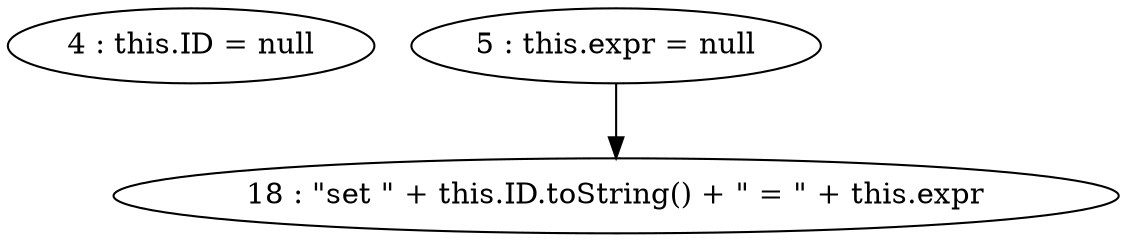 digraph G {
"4 : this.ID = null"
"5 : this.expr = null"
"5 : this.expr = null" -> "18 : \"set \" + this.ID.toString() + \" = \" + this.expr"
"18 : \"set \" + this.ID.toString() + \" = \" + this.expr"
}